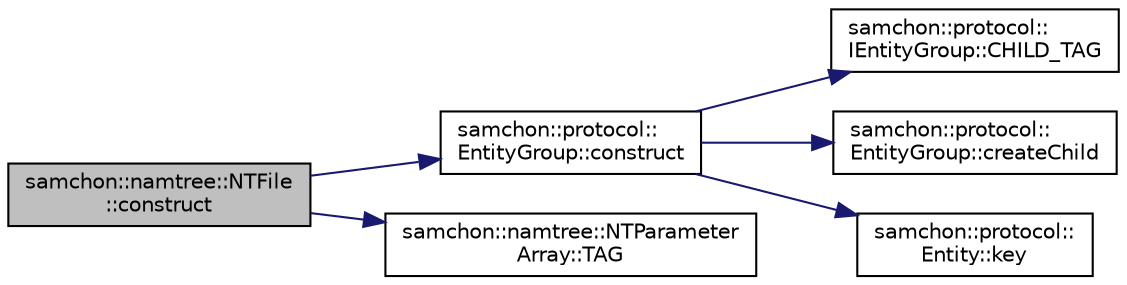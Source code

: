 digraph "samchon::namtree::NTFile::construct"
{
  edge [fontname="Helvetica",fontsize="10",labelfontname="Helvetica",labelfontsize="10"];
  node [fontname="Helvetica",fontsize="10",shape=record];
  rankdir="LR";
  Node1 [label="samchon::namtree::NTFile\l::construct",height=0.2,width=0.4,color="black", fillcolor="grey75", style="filled", fontcolor="black"];
  Node1 -> Node2 [color="midnightblue",fontsize="10",style="solid",fontname="Helvetica"];
  Node2 [label="samchon::protocol::\lEntityGroup::construct",height=0.2,width=0.4,color="black", fillcolor="white", style="filled",URL="$d4/deb/classsamchon_1_1protocol_1_1EntityGroup.html#ab20cac19627b4c1392d0053266bf1bfd",tooltip="Construct data of the Entity from an XML object. "];
  Node2 -> Node3 [color="midnightblue",fontsize="10",style="solid",fontname="Helvetica"];
  Node3 [label="samchon::protocol::\lIEntityGroup::CHILD_TAG",height=0.2,width=0.4,color="black", fillcolor="white", style="filled",URL="$d9/d4c/classsamchon_1_1protocol_1_1IEntityGroup.html#ae0a5bb34fa6a29cf1103fc67e2d72662",tooltip="A tag name of children. "];
  Node2 -> Node4 [color="midnightblue",fontsize="10",style="solid",fontname="Helvetica"];
  Node4 [label="samchon::protocol::\lEntityGroup::createChild",height=0.2,width=0.4,color="black", fillcolor="white", style="filled",URL="$d4/deb/classsamchon_1_1protocol_1_1EntityGroup.html#a224c7fa73d5b83262203ec205b0b482f",tooltip="Factory method of a child Entity. "];
  Node2 -> Node5 [color="midnightblue",fontsize="10",style="solid",fontname="Helvetica"];
  Node5 [label="samchon::protocol::\lEntity::key",height=0.2,width=0.4,color="black", fillcolor="white", style="filled",URL="$d0/d3e/classsamchon_1_1protocol_1_1Entity.html#abb4726bdc349e1d701039e05eb95ec10",tooltip="Get a key that can identify the Entity uniquely. "];
  Node1 -> Node6 [color="midnightblue",fontsize="10",style="solid",fontname="Helvetica"];
  Node6 [label="samchon::namtree::NTParameter\lArray::TAG",height=0.2,width=0.4,color="black", fillcolor="white", style="filled",URL="$de/d08/classsamchon_1_1namtree_1_1NTParameterArray.html#a5f55e4cf91b80cb77d4f90cf8722bf0b",tooltip="A tag name when represented by XML. "];
}
